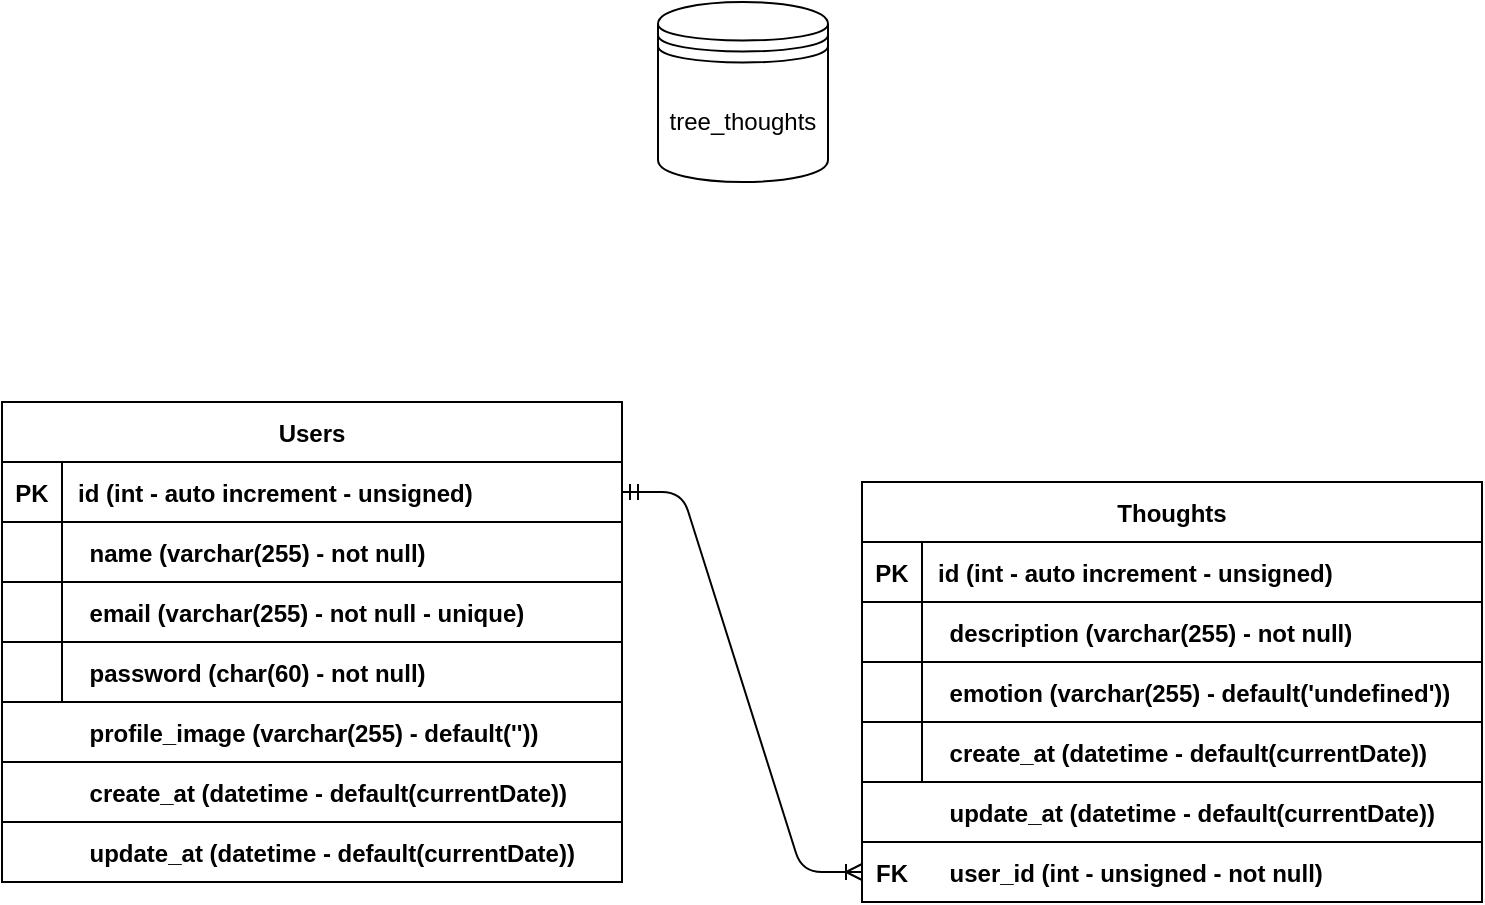 <mxfile version="14.8.2" type="github">
  <diagram id="dFQ83MWQbFeCM8F21P78" name="Page-1">
    <mxGraphModel dx="813" dy="443" grid="1" gridSize="10" guides="1" tooltips="1" connect="1" arrows="1" fold="1" page="1" pageScale="1" pageWidth="850" pageHeight="1100" math="0" shadow="0">
      <root>
        <mxCell id="0" />
        <mxCell id="1" parent="0" />
        <mxCell id="xou5hH0iGpgoQNsRLM-i-1" value="tree_thoughts" style="shape=datastore;whiteSpace=wrap;html=1;" parent="1" vertex="1">
          <mxGeometry x="383" y="50" width="85" height="90" as="geometry" />
        </mxCell>
        <mxCell id="xou5hH0iGpgoQNsRLM-i-2" value="Users" style="shape=table;startSize=30;container=1;collapsible=1;childLayout=tableLayout;fixedRows=1;rowLines=0;fontStyle=1;align=center;resizeLast=1;" parent="1" vertex="1">
          <mxGeometry x="55" y="250" width="310" height="240" as="geometry" />
        </mxCell>
        <mxCell id="xou5hH0iGpgoQNsRLM-i-3" value="" style="shape=partialRectangle;collapsible=0;dropTarget=0;pointerEvents=0;fillColor=none;top=0;left=0;bottom=1;right=0;points=[[0,0.5],[1,0.5]];portConstraint=eastwest;" parent="xou5hH0iGpgoQNsRLM-i-2" vertex="1">
          <mxGeometry y="30" width="310" height="30" as="geometry" />
        </mxCell>
        <mxCell id="xou5hH0iGpgoQNsRLM-i-4" value="PK" style="shape=partialRectangle;connectable=0;fillColor=none;top=0;left=0;bottom=0;right=0;fontStyle=1;overflow=hidden;" parent="xou5hH0iGpgoQNsRLM-i-3" vertex="1">
          <mxGeometry width="30" height="30" as="geometry" />
        </mxCell>
        <mxCell id="xou5hH0iGpgoQNsRLM-i-5" value="id (int - auto increment - unsigned)" style="shape=partialRectangle;connectable=0;fillColor=none;top=0;left=0;bottom=0;right=0;align=left;spacingLeft=6;fontStyle=1;overflow=hidden;" parent="xou5hH0iGpgoQNsRLM-i-3" vertex="1">
          <mxGeometry x="30" width="280" height="30" as="geometry" />
        </mxCell>
        <mxCell id="xou5hH0iGpgoQNsRLM-i-6" value="" style="shape=partialRectangle;collapsible=0;dropTarget=0;pointerEvents=0;fillColor=none;top=0;left=0;bottom=0;right=0;points=[[0,0.5],[1,0.5]];portConstraint=eastwest;" parent="xou5hH0iGpgoQNsRLM-i-2" vertex="1">
          <mxGeometry y="60" width="310" height="30" as="geometry" />
        </mxCell>
        <mxCell id="xou5hH0iGpgoQNsRLM-i-7" value="" style="shape=partialRectangle;connectable=0;fillColor=none;top=0;left=0;bottom=0;right=0;editable=1;overflow=hidden;" parent="xou5hH0iGpgoQNsRLM-i-6" vertex="1">
          <mxGeometry width="30" height="30" as="geometry" />
        </mxCell>
        <mxCell id="xou5hH0iGpgoQNsRLM-i-8" value="" style="shape=partialRectangle;connectable=0;fillColor=none;top=0;left=0;bottom=0;right=0;align=left;spacingLeft=6;overflow=hidden;" parent="xou5hH0iGpgoQNsRLM-i-6" vertex="1">
          <mxGeometry x="30" width="280" height="30" as="geometry" />
        </mxCell>
        <mxCell id="xou5hH0iGpgoQNsRLM-i-9" value="" style="shape=partialRectangle;collapsible=0;dropTarget=0;pointerEvents=0;fillColor=none;top=0;left=0;bottom=0;right=0;points=[[0,0.5],[1,0.5]];portConstraint=eastwest;" parent="xou5hH0iGpgoQNsRLM-i-2" vertex="1">
          <mxGeometry y="90" width="310" height="30" as="geometry" />
        </mxCell>
        <mxCell id="xou5hH0iGpgoQNsRLM-i-10" value="" style="shape=partialRectangle;connectable=0;fillColor=none;top=0;left=0;bottom=0;right=0;editable=1;overflow=hidden;" parent="xou5hH0iGpgoQNsRLM-i-9" vertex="1">
          <mxGeometry width="30" height="30" as="geometry" />
        </mxCell>
        <mxCell id="xou5hH0iGpgoQNsRLM-i-11" value="" style="shape=partialRectangle;connectable=0;fillColor=none;top=0;left=0;bottom=0;right=0;align=left;spacingLeft=6;overflow=hidden;" parent="xou5hH0iGpgoQNsRLM-i-9" vertex="1">
          <mxGeometry x="30" width="280" height="30" as="geometry" />
        </mxCell>
        <mxCell id="xou5hH0iGpgoQNsRLM-i-12" value="" style="shape=partialRectangle;collapsible=0;dropTarget=0;pointerEvents=0;fillColor=none;top=0;left=0;bottom=0;right=0;points=[[0,0.5],[1,0.5]];portConstraint=eastwest;" parent="xou5hH0iGpgoQNsRLM-i-2" vertex="1">
          <mxGeometry y="120" width="310" height="30" as="geometry" />
        </mxCell>
        <mxCell id="xou5hH0iGpgoQNsRLM-i-13" value="" style="shape=partialRectangle;connectable=0;fillColor=none;top=0;left=0;bottom=0;right=0;editable=1;overflow=hidden;" parent="xou5hH0iGpgoQNsRLM-i-12" vertex="1">
          <mxGeometry width="30" height="30" as="geometry" />
        </mxCell>
        <mxCell id="xou5hH0iGpgoQNsRLM-i-14" value="" style="shape=partialRectangle;connectable=0;fillColor=none;top=0;left=0;bottom=0;right=0;align=left;spacingLeft=6;overflow=hidden;" parent="xou5hH0iGpgoQNsRLM-i-12" vertex="1">
          <mxGeometry x="30" width="280" height="30" as="geometry" />
        </mxCell>
        <mxCell id="xou5hH0iGpgoQNsRLM-i-15" value="" style="shape=partialRectangle;collapsible=0;dropTarget=0;pointerEvents=0;fillColor=none;top=0;left=0;bottom=1;right=0;points=[[0,0.5],[1,0.5]];portConstraint=eastwest;" parent="1" vertex="1">
          <mxGeometry x="55" y="310" width="310" height="30" as="geometry" />
        </mxCell>
        <mxCell id="xou5hH0iGpgoQNsRLM-i-16" value="" style="shape=partialRectangle;connectable=0;fillColor=none;top=0;left=0;bottom=0;right=0;fontStyle=1;overflow=hidden;" parent="xou5hH0iGpgoQNsRLM-i-15" vertex="1">
          <mxGeometry width="51.667" height="30" as="geometry" />
        </mxCell>
        <mxCell id="xou5hH0iGpgoQNsRLM-i-17" value="name (varchar(255) - not null)" style="shape=partialRectangle;connectable=0;fillColor=none;top=0;left=0;bottom=0;right=0;align=left;spacingLeft=6;fontStyle=1;overflow=hidden;" parent="xou5hH0iGpgoQNsRLM-i-15" vertex="1">
          <mxGeometry x="35.769" width="274.231" height="30" as="geometry" />
        </mxCell>
        <mxCell id="xou5hH0iGpgoQNsRLM-i-18" value="" style="shape=partialRectangle;collapsible=0;dropTarget=0;pointerEvents=0;fillColor=none;top=0;left=0;bottom=1;right=0;points=[[0,0.5],[1,0.5]];portConstraint=eastwest;" parent="1" vertex="1">
          <mxGeometry x="55" y="340" width="310" height="30" as="geometry" />
        </mxCell>
        <mxCell id="xou5hH0iGpgoQNsRLM-i-19" value="" style="shape=partialRectangle;connectable=0;fillColor=none;top=0;left=0;bottom=0;right=0;fontStyle=1;overflow=hidden;" parent="xou5hH0iGpgoQNsRLM-i-18" vertex="1">
          <mxGeometry width="51.667" height="30" as="geometry" />
        </mxCell>
        <mxCell id="xou5hH0iGpgoQNsRLM-i-20" value="email (varchar(255) - not null - unique)" style="shape=partialRectangle;connectable=0;fillColor=none;top=0;left=0;bottom=0;right=0;align=left;spacingLeft=6;fontStyle=1;overflow=hidden;" parent="xou5hH0iGpgoQNsRLM-i-18" vertex="1">
          <mxGeometry x="35.769" width="274.231" height="30" as="geometry" />
        </mxCell>
        <mxCell id="xou5hH0iGpgoQNsRLM-i-24" value="" style="shape=partialRectangle;collapsible=0;dropTarget=0;pointerEvents=0;fillColor=none;top=0;left=0;bottom=1;right=0;points=[[0,0.5],[1,0.5]];portConstraint=eastwest;" parent="1" vertex="1">
          <mxGeometry x="55" y="370" width="310" height="30" as="geometry" />
        </mxCell>
        <mxCell id="xou5hH0iGpgoQNsRLM-i-25" value="" style="shape=partialRectangle;connectable=0;fillColor=none;top=0;left=0;bottom=0;right=0;fontStyle=1;overflow=hidden;" parent="xou5hH0iGpgoQNsRLM-i-24" vertex="1">
          <mxGeometry width="51.667" height="30" as="geometry" />
        </mxCell>
        <mxCell id="xou5hH0iGpgoQNsRLM-i-26" value="password (char(60) - not null)" style="shape=partialRectangle;connectable=0;fillColor=none;top=0;left=0;bottom=0;right=0;align=left;spacingLeft=6;fontStyle=1;overflow=hidden;" parent="xou5hH0iGpgoQNsRLM-i-24" vertex="1">
          <mxGeometry x="35.769" width="274.231" height="30" as="geometry" />
        </mxCell>
        <mxCell id="xou5hH0iGpgoQNsRLM-i-27" value="" style="shape=partialRectangle;collapsible=0;dropTarget=0;pointerEvents=0;fillColor=none;top=0;left=0;bottom=1;right=0;points=[[0,0.5],[1,0.5]];portConstraint=eastwest;" parent="1" vertex="1">
          <mxGeometry x="55" y="400" width="310" height="30" as="geometry" />
        </mxCell>
        <mxCell id="xou5hH0iGpgoQNsRLM-i-28" value="" style="shape=partialRectangle;connectable=0;fillColor=none;top=0;left=0;bottom=0;right=0;fontStyle=1;overflow=hidden;" parent="xou5hH0iGpgoQNsRLM-i-27" vertex="1">
          <mxGeometry width="51.667" height="30" as="geometry" />
        </mxCell>
        <mxCell id="xou5hH0iGpgoQNsRLM-i-29" value="profile_image (varchar(255) - default(&#39;&#39;))" style="shape=partialRectangle;connectable=0;fillColor=none;top=0;left=0;bottom=0;right=0;align=left;spacingLeft=6;fontStyle=1;overflow=hidden;" parent="xou5hH0iGpgoQNsRLM-i-27" vertex="1">
          <mxGeometry x="35.769" width="274.231" height="30" as="geometry" />
        </mxCell>
        <mxCell id="xou5hH0iGpgoQNsRLM-i-30" value="Thoughts" style="shape=table;startSize=30;container=1;collapsible=1;childLayout=tableLayout;fixedRows=1;rowLines=0;fontStyle=1;align=center;resizeLast=1;" parent="1" vertex="1">
          <mxGeometry x="485" y="290" width="310" height="210" as="geometry" />
        </mxCell>
        <mxCell id="xou5hH0iGpgoQNsRLM-i-31" value="" style="shape=partialRectangle;collapsible=0;dropTarget=0;pointerEvents=0;fillColor=none;top=0;left=0;bottom=1;right=0;points=[[0,0.5],[1,0.5]];portConstraint=eastwest;" parent="xou5hH0iGpgoQNsRLM-i-30" vertex="1">
          <mxGeometry y="30" width="310" height="30" as="geometry" />
        </mxCell>
        <mxCell id="xou5hH0iGpgoQNsRLM-i-32" value="PK" style="shape=partialRectangle;connectable=0;fillColor=none;top=0;left=0;bottom=0;right=0;fontStyle=1;overflow=hidden;" parent="xou5hH0iGpgoQNsRLM-i-31" vertex="1">
          <mxGeometry width="30" height="30" as="geometry" />
        </mxCell>
        <mxCell id="xou5hH0iGpgoQNsRLM-i-33" value="id (int - auto increment - unsigned)" style="shape=partialRectangle;connectable=0;fillColor=none;top=0;left=0;bottom=0;right=0;align=left;spacingLeft=6;fontStyle=1;overflow=hidden;" parent="xou5hH0iGpgoQNsRLM-i-31" vertex="1">
          <mxGeometry x="30" width="280" height="30" as="geometry" />
        </mxCell>
        <mxCell id="xou5hH0iGpgoQNsRLM-i-34" value="" style="shape=partialRectangle;collapsible=0;dropTarget=0;pointerEvents=0;fillColor=none;top=0;left=0;bottom=0;right=0;points=[[0,0.5],[1,0.5]];portConstraint=eastwest;" parent="xou5hH0iGpgoQNsRLM-i-30" vertex="1">
          <mxGeometry y="60" width="310" height="30" as="geometry" />
        </mxCell>
        <mxCell id="xou5hH0iGpgoQNsRLM-i-35" value="" style="shape=partialRectangle;connectable=0;fillColor=none;top=0;left=0;bottom=0;right=0;editable=1;overflow=hidden;" parent="xou5hH0iGpgoQNsRLM-i-34" vertex="1">
          <mxGeometry width="30" height="30" as="geometry" />
        </mxCell>
        <mxCell id="xou5hH0iGpgoQNsRLM-i-36" value="" style="shape=partialRectangle;connectable=0;fillColor=none;top=0;left=0;bottom=0;right=0;align=left;spacingLeft=6;overflow=hidden;" parent="xou5hH0iGpgoQNsRLM-i-34" vertex="1">
          <mxGeometry x="30" width="280" height="30" as="geometry" />
        </mxCell>
        <mxCell id="xou5hH0iGpgoQNsRLM-i-37" value="" style="shape=partialRectangle;collapsible=0;dropTarget=0;pointerEvents=0;fillColor=none;top=0;left=0;bottom=0;right=0;points=[[0,0.5],[1,0.5]];portConstraint=eastwest;" parent="xou5hH0iGpgoQNsRLM-i-30" vertex="1">
          <mxGeometry y="90" width="310" height="30" as="geometry" />
        </mxCell>
        <mxCell id="xou5hH0iGpgoQNsRLM-i-38" value="" style="shape=partialRectangle;connectable=0;fillColor=none;top=0;left=0;bottom=0;right=0;editable=1;overflow=hidden;" parent="xou5hH0iGpgoQNsRLM-i-37" vertex="1">
          <mxGeometry width="30" height="30" as="geometry" />
        </mxCell>
        <mxCell id="xou5hH0iGpgoQNsRLM-i-39" value="" style="shape=partialRectangle;connectable=0;fillColor=none;top=0;left=0;bottom=0;right=0;align=left;spacingLeft=6;overflow=hidden;" parent="xou5hH0iGpgoQNsRLM-i-37" vertex="1">
          <mxGeometry x="30" width="280" height="30" as="geometry" />
        </mxCell>
        <mxCell id="xou5hH0iGpgoQNsRLM-i-40" value="" style="shape=partialRectangle;collapsible=0;dropTarget=0;pointerEvents=0;fillColor=none;top=0;left=0;bottom=0;right=0;points=[[0,0.5],[1,0.5]];portConstraint=eastwest;" parent="xou5hH0iGpgoQNsRLM-i-30" vertex="1">
          <mxGeometry y="120" width="310" height="30" as="geometry" />
        </mxCell>
        <mxCell id="xou5hH0iGpgoQNsRLM-i-41" value="" style="shape=partialRectangle;connectable=0;fillColor=none;top=0;left=0;bottom=0;right=0;editable=1;overflow=hidden;" parent="xou5hH0iGpgoQNsRLM-i-40" vertex="1">
          <mxGeometry width="30" height="30" as="geometry" />
        </mxCell>
        <mxCell id="xou5hH0iGpgoQNsRLM-i-42" value="" style="shape=partialRectangle;connectable=0;fillColor=none;top=0;left=0;bottom=0;right=0;align=left;spacingLeft=6;overflow=hidden;" parent="xou5hH0iGpgoQNsRLM-i-40" vertex="1">
          <mxGeometry x="30" width="280" height="30" as="geometry" />
        </mxCell>
        <mxCell id="xou5hH0iGpgoQNsRLM-i-43" value="" style="shape=partialRectangle;collapsible=0;dropTarget=0;pointerEvents=0;fillColor=none;top=0;left=0;bottom=1;right=0;points=[[0,0.5],[1,0.5]];portConstraint=eastwest;" parent="1" vertex="1">
          <mxGeometry x="485" y="350" width="310" height="30" as="geometry" />
        </mxCell>
        <mxCell id="xou5hH0iGpgoQNsRLM-i-44" value="" style="shape=partialRectangle;connectable=0;fillColor=none;top=0;left=0;bottom=0;right=0;fontStyle=1;overflow=hidden;" parent="xou5hH0iGpgoQNsRLM-i-43" vertex="1">
          <mxGeometry width="51.667" height="30" as="geometry" />
        </mxCell>
        <mxCell id="xou5hH0iGpgoQNsRLM-i-45" value="description (varchar(255) - not null)" style="shape=partialRectangle;connectable=0;fillColor=none;top=0;left=0;bottom=0;right=0;align=left;spacingLeft=6;fontStyle=1;overflow=hidden;" parent="xou5hH0iGpgoQNsRLM-i-43" vertex="1">
          <mxGeometry x="35.769" width="274.231" height="30" as="geometry" />
        </mxCell>
        <mxCell id="xou5hH0iGpgoQNsRLM-i-46" value="" style="shape=partialRectangle;collapsible=0;dropTarget=0;pointerEvents=0;fillColor=none;top=0;left=0;bottom=1;right=0;points=[[0,0.5],[1,0.5]];portConstraint=eastwest;" parent="1" vertex="1">
          <mxGeometry x="485" y="410" width="310" height="30" as="geometry" />
        </mxCell>
        <mxCell id="xou5hH0iGpgoQNsRLM-i-47" value="" style="shape=partialRectangle;connectable=0;fillColor=none;top=0;left=0;bottom=0;right=0;fontStyle=1;overflow=hidden;" parent="xou5hH0iGpgoQNsRLM-i-46" vertex="1">
          <mxGeometry width="51.667" height="30" as="geometry" />
        </mxCell>
        <mxCell id="xou5hH0iGpgoQNsRLM-i-48" value="create_at (datetime - default(currentDate))" style="shape=partialRectangle;connectable=0;fillColor=none;top=0;left=0;bottom=0;right=0;align=left;spacingLeft=6;fontStyle=1;overflow=hidden;" parent="xou5hH0iGpgoQNsRLM-i-46" vertex="1">
          <mxGeometry x="35.769" width="274.231" height="30" as="geometry" />
        </mxCell>
        <mxCell id="xou5hH0iGpgoQNsRLM-i-49" value="" style="shape=partialRectangle;collapsible=0;dropTarget=0;pointerEvents=0;fillColor=none;top=0;left=0;bottom=1;right=0;points=[[0,0.5],[1,0.5]];portConstraint=eastwest;" parent="1" vertex="1">
          <mxGeometry x="485" y="380" width="310" height="30" as="geometry" />
        </mxCell>
        <mxCell id="xou5hH0iGpgoQNsRLM-i-50" value="" style="shape=partialRectangle;connectable=0;fillColor=none;top=0;left=0;bottom=0;right=0;fontStyle=1;overflow=hidden;" parent="xou5hH0iGpgoQNsRLM-i-49" vertex="1">
          <mxGeometry width="51.667" height="30" as="geometry" />
        </mxCell>
        <mxCell id="xou5hH0iGpgoQNsRLM-i-51" value="emotion (varchar(255) - default(&#39;undefined&#39;))" style="shape=partialRectangle;connectable=0;fillColor=none;top=0;left=0;bottom=0;right=0;align=left;spacingLeft=6;fontStyle=1;overflow=hidden;" parent="xou5hH0iGpgoQNsRLM-i-49" vertex="1">
          <mxGeometry x="35.769" width="274.231" height="30" as="geometry" />
        </mxCell>
        <mxCell id="xou5hH0iGpgoQNsRLM-i-55" value="" style="shape=partialRectangle;collapsible=0;dropTarget=0;pointerEvents=0;fillColor=none;top=0;left=0;bottom=1;right=0;points=[[0,0.5],[1,0.5]];portConstraint=eastwest;" parent="1" vertex="1">
          <mxGeometry x="55" y="430" width="310" height="30" as="geometry" />
        </mxCell>
        <mxCell id="xou5hH0iGpgoQNsRLM-i-56" value="" style="shape=partialRectangle;connectable=0;fillColor=none;top=0;left=0;bottom=0;right=0;fontStyle=1;overflow=hidden;" parent="xou5hH0iGpgoQNsRLM-i-55" vertex="1">
          <mxGeometry width="51.667" height="30" as="geometry" />
        </mxCell>
        <mxCell id="xou5hH0iGpgoQNsRLM-i-57" value="create_at (datetime - default(currentDate))" style="shape=partialRectangle;connectable=0;fillColor=none;top=0;left=0;bottom=0;right=0;align=left;spacingLeft=6;fontStyle=1;overflow=hidden;" parent="xou5hH0iGpgoQNsRLM-i-55" vertex="1">
          <mxGeometry x="35.769" width="274.231" height="30" as="geometry" />
        </mxCell>
        <mxCell id="xou5hH0iGpgoQNsRLM-i-58" value="" style="shape=partialRectangle;collapsible=0;dropTarget=0;pointerEvents=0;fillColor=none;top=0;left=0;bottom=1;right=0;points=[[0,0.5],[1,0.5]];portConstraint=eastwest;" parent="1" vertex="1">
          <mxGeometry x="55" y="460" width="310" height="30" as="geometry" />
        </mxCell>
        <mxCell id="xou5hH0iGpgoQNsRLM-i-59" value="" style="shape=partialRectangle;connectable=0;fillColor=none;top=0;left=0;bottom=0;right=0;fontStyle=1;overflow=hidden;" parent="xou5hH0iGpgoQNsRLM-i-58" vertex="1">
          <mxGeometry width="51.667" height="30" as="geometry" />
        </mxCell>
        <mxCell id="xou5hH0iGpgoQNsRLM-i-60" value="update_at (datetime - default(currentDate))" style="shape=partialRectangle;connectable=0;fillColor=none;top=0;left=0;bottom=0;right=0;align=left;spacingLeft=6;fontStyle=1;overflow=hidden;" parent="xou5hH0iGpgoQNsRLM-i-58" vertex="1">
          <mxGeometry x="35.769" width="274.231" height="30" as="geometry" />
        </mxCell>
        <mxCell id="xou5hH0iGpgoQNsRLM-i-61" value="" style="shape=partialRectangle;collapsible=0;dropTarget=0;pointerEvents=0;fillColor=none;top=0;left=0;bottom=1;right=0;points=[[0,0.5],[1,0.5]];portConstraint=eastwest;" parent="1" vertex="1">
          <mxGeometry x="485" y="440" width="310" height="30" as="geometry" />
        </mxCell>
        <mxCell id="xou5hH0iGpgoQNsRLM-i-62" value="" style="shape=partialRectangle;connectable=0;fillColor=none;top=0;left=0;bottom=0;right=0;fontStyle=1;overflow=hidden;" parent="xou5hH0iGpgoQNsRLM-i-61" vertex="1">
          <mxGeometry width="51.667" height="30" as="geometry" />
        </mxCell>
        <mxCell id="xou5hH0iGpgoQNsRLM-i-63" value="update_at (datetime - default(currentDate))" style="shape=partialRectangle;connectable=0;fillColor=none;top=0;left=0;bottom=0;right=0;align=left;spacingLeft=6;fontStyle=1;overflow=hidden;" parent="xou5hH0iGpgoQNsRLM-i-61" vertex="1">
          <mxGeometry x="35.769" width="274.231" height="30" as="geometry" />
        </mxCell>
        <mxCell id="xou5hH0iGpgoQNsRLM-i-64" value="" style="shape=partialRectangle;collapsible=0;dropTarget=0;pointerEvents=0;fillColor=none;top=0;left=0;bottom=1;right=0;points=[[0,0.5],[1,0.5]];portConstraint=eastwest;" parent="1" vertex="1">
          <mxGeometry x="485" y="470" width="310" height="30" as="geometry" />
        </mxCell>
        <mxCell id="xou5hH0iGpgoQNsRLM-i-65" value="FK" style="shape=partialRectangle;connectable=0;fillColor=none;top=0;left=0;bottom=0;right=0;fontStyle=1;overflow=hidden;" parent="xou5hH0iGpgoQNsRLM-i-64" vertex="1">
          <mxGeometry width="30" height="30" as="geometry" />
        </mxCell>
        <mxCell id="xou5hH0iGpgoQNsRLM-i-66" value="user_id (int - unsigned - not null)" style="shape=partialRectangle;connectable=0;fillColor=none;top=0;left=0;bottom=0;right=0;align=left;spacingLeft=6;fontStyle=1;overflow=hidden;" parent="xou5hH0iGpgoQNsRLM-i-64" vertex="1">
          <mxGeometry x="35.769" width="274.231" height="30" as="geometry" />
        </mxCell>
        <mxCell id="xou5hH0iGpgoQNsRLM-i-71" value="" style="edgeStyle=entityRelationEdgeStyle;fontSize=12;html=1;endArrow=ERoneToMany;startArrow=ERmandOne;exitX=1;exitY=0.5;exitDx=0;exitDy=0;entryX=0;entryY=0.5;entryDx=0;entryDy=0;" parent="1" source="xou5hH0iGpgoQNsRLM-i-3" target="xou5hH0iGpgoQNsRLM-i-64" edge="1">
          <mxGeometry width="100" height="100" relative="1" as="geometry">
            <mxPoint x="385" y="410" as="sourcePoint" />
            <mxPoint x="485" y="310" as="targetPoint" />
          </mxGeometry>
        </mxCell>
      </root>
    </mxGraphModel>
  </diagram>
</mxfile>

